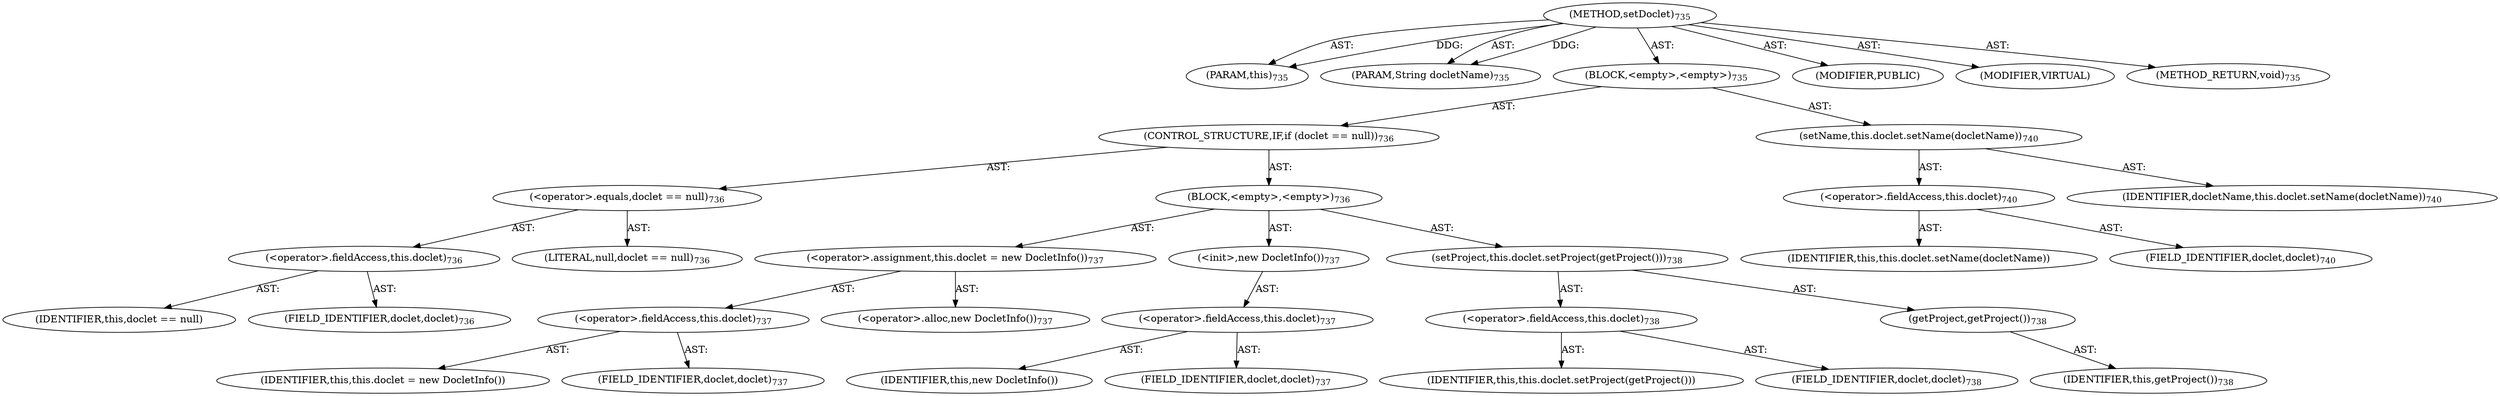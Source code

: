 digraph "setDoclet" {  
"111669149748" [label = <(METHOD,setDoclet)<SUB>735</SUB>> ]
"115964117017" [label = <(PARAM,this)<SUB>735</SUB>> ]
"115964117134" [label = <(PARAM,String docletName)<SUB>735</SUB>> ]
"25769803846" [label = <(BLOCK,&lt;empty&gt;,&lt;empty&gt;)<SUB>735</SUB>> ]
"47244640274" [label = <(CONTROL_STRUCTURE,IF,if (doclet == null))<SUB>736</SUB>> ]
"30064771269" [label = <(&lt;operator&gt;.equals,doclet == null)<SUB>736</SUB>> ]
"30064771270" [label = <(&lt;operator&gt;.fieldAccess,this.doclet)<SUB>736</SUB>> ]
"68719476978" [label = <(IDENTIFIER,this,doclet == null)> ]
"55834574910" [label = <(FIELD_IDENTIFIER,doclet,doclet)<SUB>736</SUB>> ]
"90194313241" [label = <(LITERAL,null,doclet == null)<SUB>736</SUB>> ]
"25769803847" [label = <(BLOCK,&lt;empty&gt;,&lt;empty&gt;)<SUB>736</SUB>> ]
"30064771271" [label = <(&lt;operator&gt;.assignment,this.doclet = new DocletInfo())<SUB>737</SUB>> ]
"30064771272" [label = <(&lt;operator&gt;.fieldAccess,this.doclet)<SUB>737</SUB>> ]
"68719476979" [label = <(IDENTIFIER,this,this.doclet = new DocletInfo())> ]
"55834574911" [label = <(FIELD_IDENTIFIER,doclet,doclet)<SUB>737</SUB>> ]
"30064771273" [label = <(&lt;operator&gt;.alloc,new DocletInfo())<SUB>737</SUB>> ]
"30064771274" [label = <(&lt;init&gt;,new DocletInfo())<SUB>737</SUB>> ]
"30064771275" [label = <(&lt;operator&gt;.fieldAccess,this.doclet)<SUB>737</SUB>> ]
"68719476980" [label = <(IDENTIFIER,this,new DocletInfo())> ]
"55834574912" [label = <(FIELD_IDENTIFIER,doclet,doclet)<SUB>737</SUB>> ]
"30064771276" [label = <(setProject,this.doclet.setProject(getProject()))<SUB>738</SUB>> ]
"30064771277" [label = <(&lt;operator&gt;.fieldAccess,this.doclet)<SUB>738</SUB>> ]
"68719476981" [label = <(IDENTIFIER,this,this.doclet.setProject(getProject()))> ]
"55834574913" [label = <(FIELD_IDENTIFIER,doclet,doclet)<SUB>738</SUB>> ]
"30064771278" [label = <(getProject,getProject())<SUB>738</SUB>> ]
"68719476764" [label = <(IDENTIFIER,this,getProject())<SUB>738</SUB>> ]
"30064771279" [label = <(setName,this.doclet.setName(docletName))<SUB>740</SUB>> ]
"30064771280" [label = <(&lt;operator&gt;.fieldAccess,this.doclet)<SUB>740</SUB>> ]
"68719476982" [label = <(IDENTIFIER,this,this.doclet.setName(docletName))> ]
"55834574914" [label = <(FIELD_IDENTIFIER,doclet,doclet)<SUB>740</SUB>> ]
"68719476983" [label = <(IDENTIFIER,docletName,this.doclet.setName(docletName))<SUB>740</SUB>> ]
"133143986329" [label = <(MODIFIER,PUBLIC)> ]
"133143986330" [label = <(MODIFIER,VIRTUAL)> ]
"128849018932" [label = <(METHOD_RETURN,void)<SUB>735</SUB>> ]
  "111669149748" -> "115964117017"  [ label = "AST: "] 
  "111669149748" -> "115964117134"  [ label = "AST: "] 
  "111669149748" -> "25769803846"  [ label = "AST: "] 
  "111669149748" -> "133143986329"  [ label = "AST: "] 
  "111669149748" -> "133143986330"  [ label = "AST: "] 
  "111669149748" -> "128849018932"  [ label = "AST: "] 
  "25769803846" -> "47244640274"  [ label = "AST: "] 
  "25769803846" -> "30064771279"  [ label = "AST: "] 
  "47244640274" -> "30064771269"  [ label = "AST: "] 
  "47244640274" -> "25769803847"  [ label = "AST: "] 
  "30064771269" -> "30064771270"  [ label = "AST: "] 
  "30064771269" -> "90194313241"  [ label = "AST: "] 
  "30064771270" -> "68719476978"  [ label = "AST: "] 
  "30064771270" -> "55834574910"  [ label = "AST: "] 
  "25769803847" -> "30064771271"  [ label = "AST: "] 
  "25769803847" -> "30064771274"  [ label = "AST: "] 
  "25769803847" -> "30064771276"  [ label = "AST: "] 
  "30064771271" -> "30064771272"  [ label = "AST: "] 
  "30064771271" -> "30064771273"  [ label = "AST: "] 
  "30064771272" -> "68719476979"  [ label = "AST: "] 
  "30064771272" -> "55834574911"  [ label = "AST: "] 
  "30064771274" -> "30064771275"  [ label = "AST: "] 
  "30064771275" -> "68719476980"  [ label = "AST: "] 
  "30064771275" -> "55834574912"  [ label = "AST: "] 
  "30064771276" -> "30064771277"  [ label = "AST: "] 
  "30064771276" -> "30064771278"  [ label = "AST: "] 
  "30064771277" -> "68719476981"  [ label = "AST: "] 
  "30064771277" -> "55834574913"  [ label = "AST: "] 
  "30064771278" -> "68719476764"  [ label = "AST: "] 
  "30064771279" -> "30064771280"  [ label = "AST: "] 
  "30064771279" -> "68719476983"  [ label = "AST: "] 
  "30064771280" -> "68719476982"  [ label = "AST: "] 
  "30064771280" -> "55834574914"  [ label = "AST: "] 
  "111669149748" -> "115964117017"  [ label = "DDG: "] 
  "111669149748" -> "115964117134"  [ label = "DDG: "] 
}
